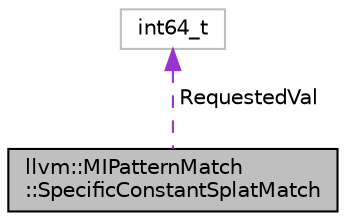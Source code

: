 digraph "llvm::MIPatternMatch::SpecificConstantSplatMatch"
{
 // LATEX_PDF_SIZE
  bgcolor="transparent";
  edge [fontname="Helvetica",fontsize="10",labelfontname="Helvetica",labelfontsize="10"];
  node [fontname="Helvetica",fontsize="10",shape=record];
  Node1 [label="llvm::MIPatternMatch\l::SpecificConstantSplatMatch",height=0.2,width=0.4,color="black", fillcolor="grey75", style="filled", fontcolor="black",tooltip="Matcher for a specific constant splat."];
  Node2 -> Node1 [dir="back",color="darkorchid3",fontsize="10",style="dashed",label=" RequestedVal" ,fontname="Helvetica"];
  Node2 [label="int64_t",height=0.2,width=0.4,color="grey75",tooltip=" "];
}

